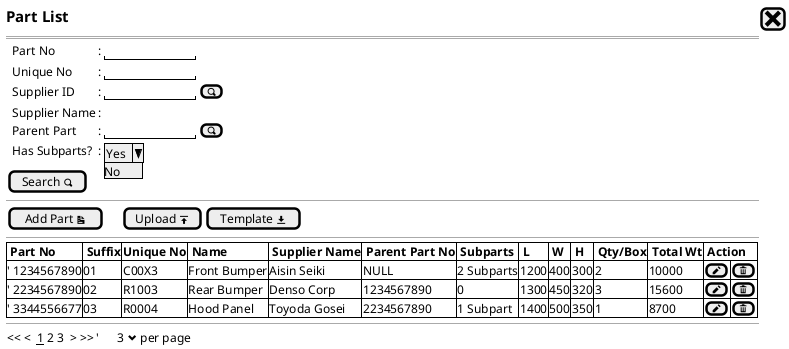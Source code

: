 @startsalt
{
  <size:15><b>Part List | [<size:25><&x>]|*
  ==
  {
    .|Part No       |: |"           "|*
    .|Unique No     |: |"           "|*
    .|Supplier ID   |: |"           "| [<&magnifying-glass>]|*
    .|Supplier Name |: |. |*
    .|Parent Part   |: |"           "|[<&magnifying-glass>]|*
    .|Has Subparts?           |: | { ^Yes^No^ } |*

  }
  {
    [Search <&magnifying-glass>]
  }
  --
  {
  [Add Part <&document>] |.|.|.|[Upload <&data-transfer-upload>]| [Template <&data-transfer-download>]|*
  }
  --
  {#
    |<b> Part No  |<b> Suffix | <b>Unique No | <b> Name    |<b> Supplier Name |<b> Parent Part No |<b> Subparts |<b> L |<b> W |<b> H |<b> Qty/Box |<b> Total Wt |<b> Action |*|*|*|*|*|*|*
    |' 1234567890 | 01        | C00X3        |Front Bumper | Aisin Seiki      | NULL              | 2 Subparts  | 1200 | 400  | 300  | 2          | 10000       |[<&pencil>]|[<&trash>]|*
    |' 2234567890 | 02        | R1003        |Rear Bumper  | Denso Corp       | 1234567890        | 0           | 1300 | 450  | 320  | 3          | 15600       |[<&pencil>]|[<&trash>]|*
    |' 3344556677 | 03        | R0004        |Hood Panel   | Toyoda Gosei     | 2234567890        | 1 Subpart   | 1400 | 500  | 350  | 1          | 8700        |[<&pencil>]|[<&trash>]|*
  }
  --
  {
  << <  __1__ 2 3  > >>  |'      3 <&chevron-bottom> per page |*
  }  
}
@endsalt
